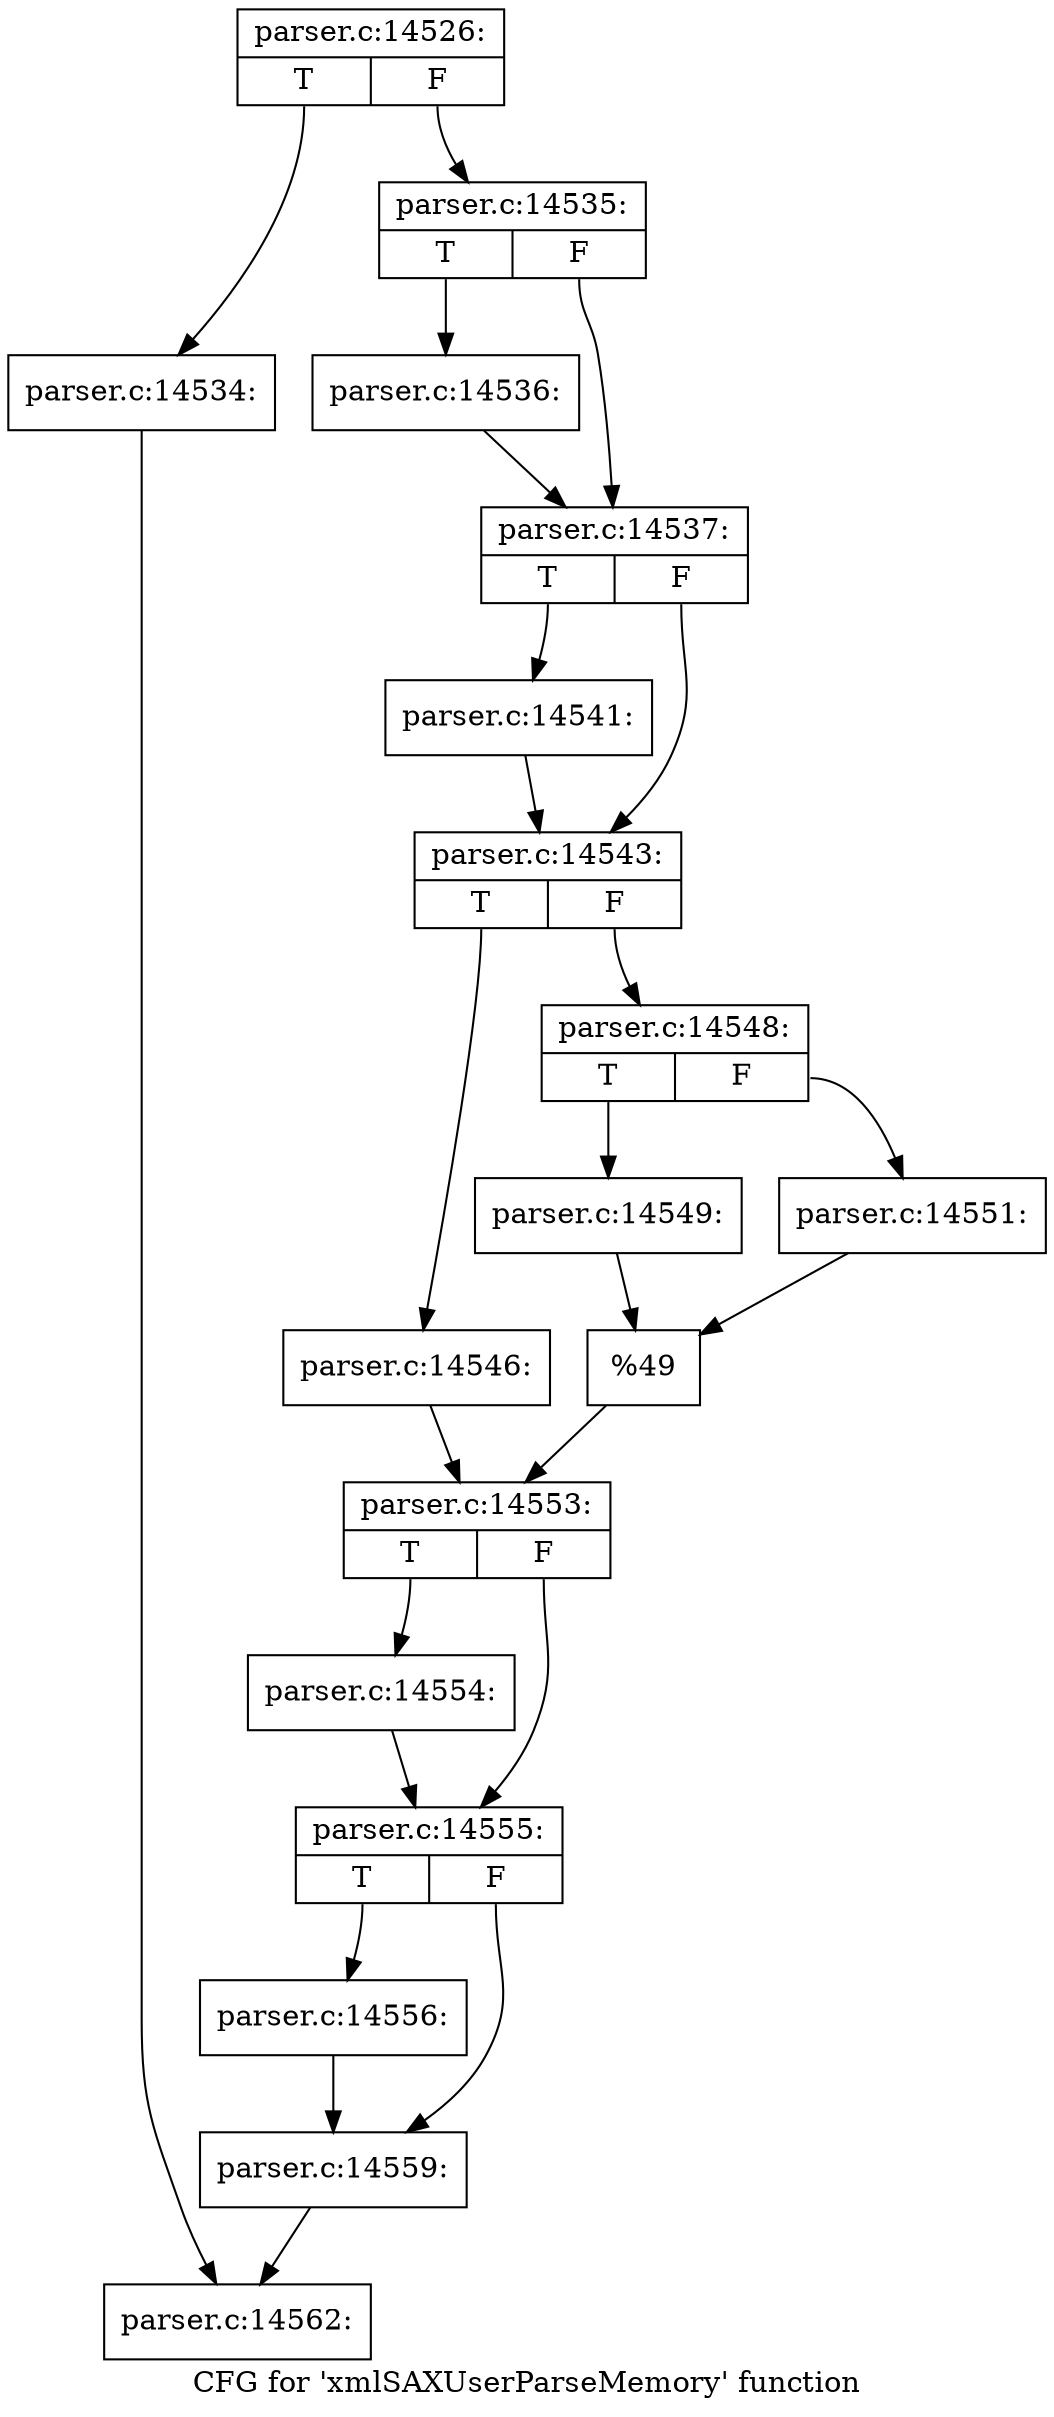 digraph "CFG for 'xmlSAXUserParseMemory' function" {
	label="CFG for 'xmlSAXUserParseMemory' function";

	Node0x55d73bf29d00 [shape=record,label="{parser.c:14526:|{<s0>T|<s1>F}}"];
	Node0x55d73bf29d00:s0 -> Node0x55d73bf2cc80;
	Node0x55d73bf29d00:s1 -> Node0x55d73bf2ccd0;
	Node0x55d73bf2cc80 [shape=record,label="{parser.c:14534:}"];
	Node0x55d73bf2cc80 -> Node0x55d73bf2b8a0;
	Node0x55d73bf2ccd0 [shape=record,label="{parser.c:14535:|{<s0>T|<s1>F}}"];
	Node0x55d73bf2ccd0:s0 -> Node0x55d73bf2d160;
	Node0x55d73bf2ccd0:s1 -> Node0x55d73bf2d1b0;
	Node0x55d73bf2d160 [shape=record,label="{parser.c:14536:}"];
	Node0x55d73bf2d160 -> Node0x55d73bf2d1b0;
	Node0x55d73bf2d1b0 [shape=record,label="{parser.c:14537:|{<s0>T|<s1>F}}"];
	Node0x55d73bf2d1b0:s0 -> Node0x55d73bf2dce0;
	Node0x55d73bf2d1b0:s1 -> Node0x55d73bf2dd30;
	Node0x55d73bf2dce0 [shape=record,label="{parser.c:14541:}"];
	Node0x55d73bf2dce0 -> Node0x55d73bf2dd30;
	Node0x55d73bf2dd30 [shape=record,label="{parser.c:14543:|{<s0>T|<s1>F}}"];
	Node0x55d73bf2dd30:s0 -> Node0x55d73bf2e400;
	Node0x55d73bf2dd30:s1 -> Node0x55d73bf2e4a0;
	Node0x55d73bf2e400 [shape=record,label="{parser.c:14546:}"];
	Node0x55d73bf2e400 -> Node0x55d73bf2e450;
	Node0x55d73bf2e4a0 [shape=record,label="{parser.c:14548:|{<s0>T|<s1>F}}"];
	Node0x55d73bf2e4a0:s0 -> Node0x55d73bf2e9a0;
	Node0x55d73bf2e4a0:s1 -> Node0x55d73bf2ea40;
	Node0x55d73bf2e9a0 [shape=record,label="{parser.c:14549:}"];
	Node0x55d73bf2e9a0 -> Node0x55d73bf2e9f0;
	Node0x55d73bf2ea40 [shape=record,label="{parser.c:14551:}"];
	Node0x55d73bf2ea40 -> Node0x55d73bf2e9f0;
	Node0x55d73bf2e9f0 [shape=record,label="{%49}"];
	Node0x55d73bf2e9f0 -> Node0x55d73bf2e450;
	Node0x55d73bf2e450 [shape=record,label="{parser.c:14553:|{<s0>T|<s1>F}}"];
	Node0x55d73bf2e450:s0 -> Node0x55d73bf2f380;
	Node0x55d73bf2e450:s1 -> Node0x55d73bf2f3d0;
	Node0x55d73bf2f380 [shape=record,label="{parser.c:14554:}"];
	Node0x55d73bf2f380 -> Node0x55d73bf2f3d0;
	Node0x55d73bf2f3d0 [shape=record,label="{parser.c:14555:|{<s0>T|<s1>F}}"];
	Node0x55d73bf2f3d0:s0 -> Node0x55d73bf2f990;
	Node0x55d73bf2f3d0:s1 -> Node0x55d73bf2f9e0;
	Node0x55d73bf2f990 [shape=record,label="{parser.c:14556:}"];
	Node0x55d73bf2f990 -> Node0x55d73bf2f9e0;
	Node0x55d73bf2f9e0 [shape=record,label="{parser.c:14559:}"];
	Node0x55d73bf2f9e0 -> Node0x55d73bf2b8a0;
	Node0x55d73bf2b8a0 [shape=record,label="{parser.c:14562:}"];
}
